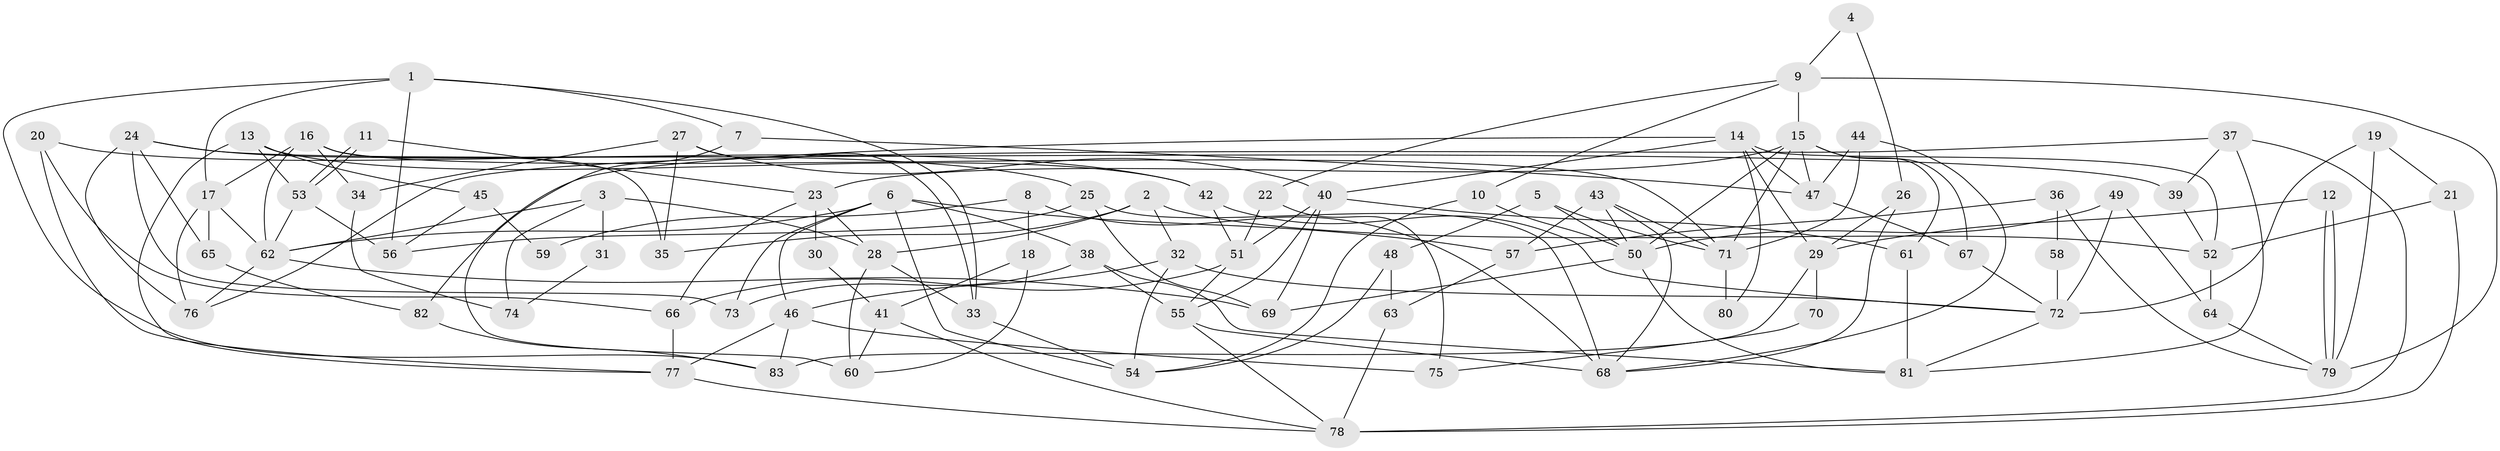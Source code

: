 // coarse degree distribution, {7: 0.21568627450980393, 6: 0.11764705882352941, 3: 0.2549019607843137, 4: 0.17647058823529413, 2: 0.0784313725490196, 9: 0.0392156862745098, 10: 0.0196078431372549, 5: 0.0784313725490196, 8: 0.0196078431372549}
// Generated by graph-tools (version 1.1) at 2025/52/02/27/25 19:52:01]
// undirected, 83 vertices, 166 edges
graph export_dot {
graph [start="1"]
  node [color=gray90,style=filled];
  1;
  2;
  3;
  4;
  5;
  6;
  7;
  8;
  9;
  10;
  11;
  12;
  13;
  14;
  15;
  16;
  17;
  18;
  19;
  20;
  21;
  22;
  23;
  24;
  25;
  26;
  27;
  28;
  29;
  30;
  31;
  32;
  33;
  34;
  35;
  36;
  37;
  38;
  39;
  40;
  41;
  42;
  43;
  44;
  45;
  46;
  47;
  48;
  49;
  50;
  51;
  52;
  53;
  54;
  55;
  56;
  57;
  58;
  59;
  60;
  61;
  62;
  63;
  64;
  65;
  66;
  67;
  68;
  69;
  70;
  71;
  72;
  73;
  74;
  75;
  76;
  77;
  78;
  79;
  80;
  81;
  82;
  83;
  1 -- 56;
  1 -- 33;
  1 -- 7;
  1 -- 17;
  1 -- 83;
  2 -- 32;
  2 -- 28;
  2 -- 35;
  2 -- 52;
  3 -- 28;
  3 -- 62;
  3 -- 31;
  3 -- 74;
  4 -- 26;
  4 -- 9;
  5 -- 50;
  5 -- 71;
  5 -- 48;
  6 -- 62;
  6 -- 73;
  6 -- 38;
  6 -- 46;
  6 -- 54;
  6 -- 57;
  7 -- 47;
  7 -- 60;
  8 -- 18;
  8 -- 68;
  8 -- 59;
  9 -- 15;
  9 -- 10;
  9 -- 22;
  9 -- 79;
  10 -- 50;
  10 -- 54;
  11 -- 23;
  11 -- 53;
  11 -- 53;
  12 -- 79;
  12 -- 79;
  12 -- 29;
  13 -- 53;
  13 -- 77;
  13 -- 42;
  13 -- 45;
  14 -- 47;
  14 -- 52;
  14 -- 29;
  14 -- 40;
  14 -- 80;
  14 -- 82;
  15 -- 50;
  15 -- 61;
  15 -- 23;
  15 -- 47;
  15 -- 67;
  15 -- 71;
  16 -- 71;
  16 -- 17;
  16 -- 34;
  16 -- 35;
  16 -- 62;
  17 -- 62;
  17 -- 65;
  17 -- 76;
  18 -- 60;
  18 -- 41;
  19 -- 79;
  19 -- 72;
  19 -- 21;
  20 -- 66;
  20 -- 42;
  20 -- 77;
  21 -- 78;
  21 -- 52;
  22 -- 51;
  22 -- 75;
  23 -- 66;
  23 -- 28;
  23 -- 30;
  24 -- 76;
  24 -- 65;
  24 -- 25;
  24 -- 39;
  24 -- 73;
  25 -- 69;
  25 -- 56;
  25 -- 68;
  26 -- 68;
  26 -- 29;
  27 -- 35;
  27 -- 40;
  27 -- 33;
  27 -- 34;
  28 -- 33;
  28 -- 60;
  29 -- 83;
  29 -- 70;
  30 -- 41;
  31 -- 74;
  32 -- 72;
  32 -- 54;
  32 -- 46;
  33 -- 54;
  34 -- 74;
  36 -- 79;
  36 -- 57;
  36 -- 58;
  37 -- 76;
  37 -- 39;
  37 -- 78;
  37 -- 81;
  38 -- 55;
  38 -- 73;
  38 -- 81;
  39 -- 52;
  40 -- 55;
  40 -- 51;
  40 -- 61;
  40 -- 69;
  41 -- 60;
  41 -- 78;
  42 -- 72;
  42 -- 51;
  43 -- 50;
  43 -- 68;
  43 -- 57;
  43 -- 71;
  44 -- 71;
  44 -- 68;
  44 -- 47;
  45 -- 56;
  45 -- 59;
  46 -- 75;
  46 -- 77;
  46 -- 83;
  47 -- 67;
  48 -- 63;
  48 -- 54;
  49 -- 72;
  49 -- 64;
  49 -- 50;
  50 -- 81;
  50 -- 69;
  51 -- 55;
  51 -- 66;
  52 -- 64;
  53 -- 62;
  53 -- 56;
  55 -- 78;
  55 -- 68;
  57 -- 63;
  58 -- 72;
  61 -- 81;
  62 -- 69;
  62 -- 76;
  63 -- 78;
  64 -- 79;
  65 -- 82;
  66 -- 77;
  67 -- 72;
  70 -- 75;
  71 -- 80;
  72 -- 81;
  77 -- 78;
  82 -- 83;
}
